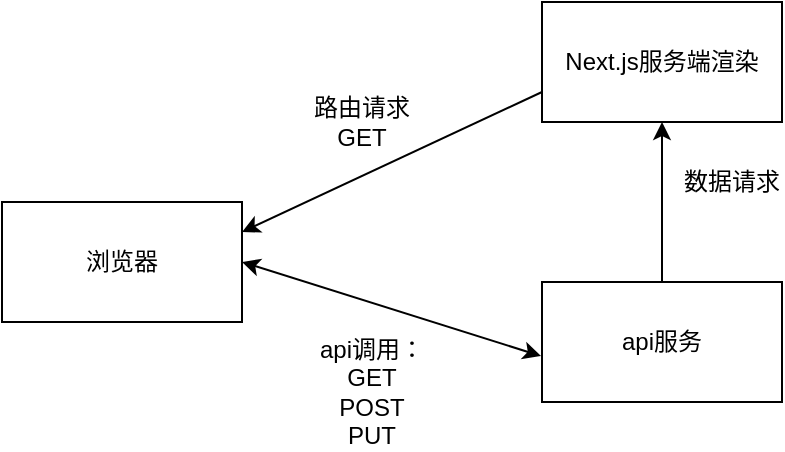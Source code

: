 <mxfile version="14.7.0" type="github">
  <diagram id="8LWthn0jAPfd479x9VK2" name="Page-1">
    <mxGraphModel dx="781" dy="523" grid="1" gridSize="10" guides="1" tooltips="1" connect="1" arrows="1" fold="1" page="1" pageScale="1" pageWidth="2000" pageHeight="2000" math="0" shadow="0">
      <root>
        <mxCell id="0" />
        <mxCell id="1" parent="0" />
        <mxCell id="Tk_eSpiDAZAEWVDyd3lh-1" value="浏览器" style="rounded=0;whiteSpace=wrap;html=1;" vertex="1" parent="1">
          <mxGeometry x="90" y="180" width="120" height="60" as="geometry" />
        </mxCell>
        <mxCell id="Tk_eSpiDAZAEWVDyd3lh-3" value="Next.js服务端渲染" style="rounded=0;whiteSpace=wrap;html=1;" vertex="1" parent="1">
          <mxGeometry x="360" y="80" width="120" height="60" as="geometry" />
        </mxCell>
        <mxCell id="Tk_eSpiDAZAEWVDyd3lh-5" value="api服务" style="rounded=0;whiteSpace=wrap;html=1;" vertex="1" parent="1">
          <mxGeometry x="360" y="220" width="120" height="60" as="geometry" />
        </mxCell>
        <mxCell id="Tk_eSpiDAZAEWVDyd3lh-7" value="api调用：&lt;br&gt;GET POST PUT" style="text;html=1;strokeColor=none;fillColor=none;align=center;verticalAlign=middle;whiteSpace=wrap;rounded=0;" vertex="1" parent="1">
          <mxGeometry x="245" y="260" width="60" height="30" as="geometry" />
        </mxCell>
        <mxCell id="Tk_eSpiDAZAEWVDyd3lh-8" value="" style="endArrow=classic;html=1;entryX=1;entryY=0.25;entryDx=0;entryDy=0;exitX=0;exitY=0.75;exitDx=0;exitDy=0;" edge="1" parent="1" source="Tk_eSpiDAZAEWVDyd3lh-3" target="Tk_eSpiDAZAEWVDyd3lh-1">
          <mxGeometry width="50" height="50" relative="1" as="geometry">
            <mxPoint x="290" y="180" as="sourcePoint" />
            <mxPoint x="340" y="130" as="targetPoint" />
          </mxGeometry>
        </mxCell>
        <mxCell id="Tk_eSpiDAZAEWVDyd3lh-10" value="路由请求&lt;br&gt;GET" style="text;html=1;strokeColor=none;fillColor=none;align=center;verticalAlign=middle;whiteSpace=wrap;rounded=0;" vertex="1" parent="1">
          <mxGeometry x="240" y="130" width="60" height="20" as="geometry" />
        </mxCell>
        <mxCell id="Tk_eSpiDAZAEWVDyd3lh-11" value="数据请求" style="text;html=1;strokeColor=none;fillColor=none;align=center;verticalAlign=middle;whiteSpace=wrap;rounded=0;" vertex="1" parent="1">
          <mxGeometry x="430" y="160" width="50" height="20" as="geometry" />
        </mxCell>
        <mxCell id="Tk_eSpiDAZAEWVDyd3lh-14" value="" style="endArrow=classic;startArrow=classic;html=1;exitX=1;exitY=0.5;exitDx=0;exitDy=0;entryX=-0.004;entryY=0.617;entryDx=0;entryDy=0;entryPerimeter=0;" edge="1" parent="1" source="Tk_eSpiDAZAEWVDyd3lh-1" target="Tk_eSpiDAZAEWVDyd3lh-5">
          <mxGeometry width="50" height="50" relative="1" as="geometry">
            <mxPoint x="380" y="230" as="sourcePoint" />
            <mxPoint x="430" y="180" as="targetPoint" />
          </mxGeometry>
        </mxCell>
        <mxCell id="Tk_eSpiDAZAEWVDyd3lh-15" value="" style="endArrow=classic;html=1;exitX=0.5;exitY=0;exitDx=0;exitDy=0;entryX=0.5;entryY=1;entryDx=0;entryDy=0;" edge="1" parent="1" source="Tk_eSpiDAZAEWVDyd3lh-5" target="Tk_eSpiDAZAEWVDyd3lh-3">
          <mxGeometry width="50" height="50" relative="1" as="geometry">
            <mxPoint x="400" y="190" as="sourcePoint" />
            <mxPoint x="450" y="140" as="targetPoint" />
          </mxGeometry>
        </mxCell>
      </root>
    </mxGraphModel>
  </diagram>
</mxfile>
